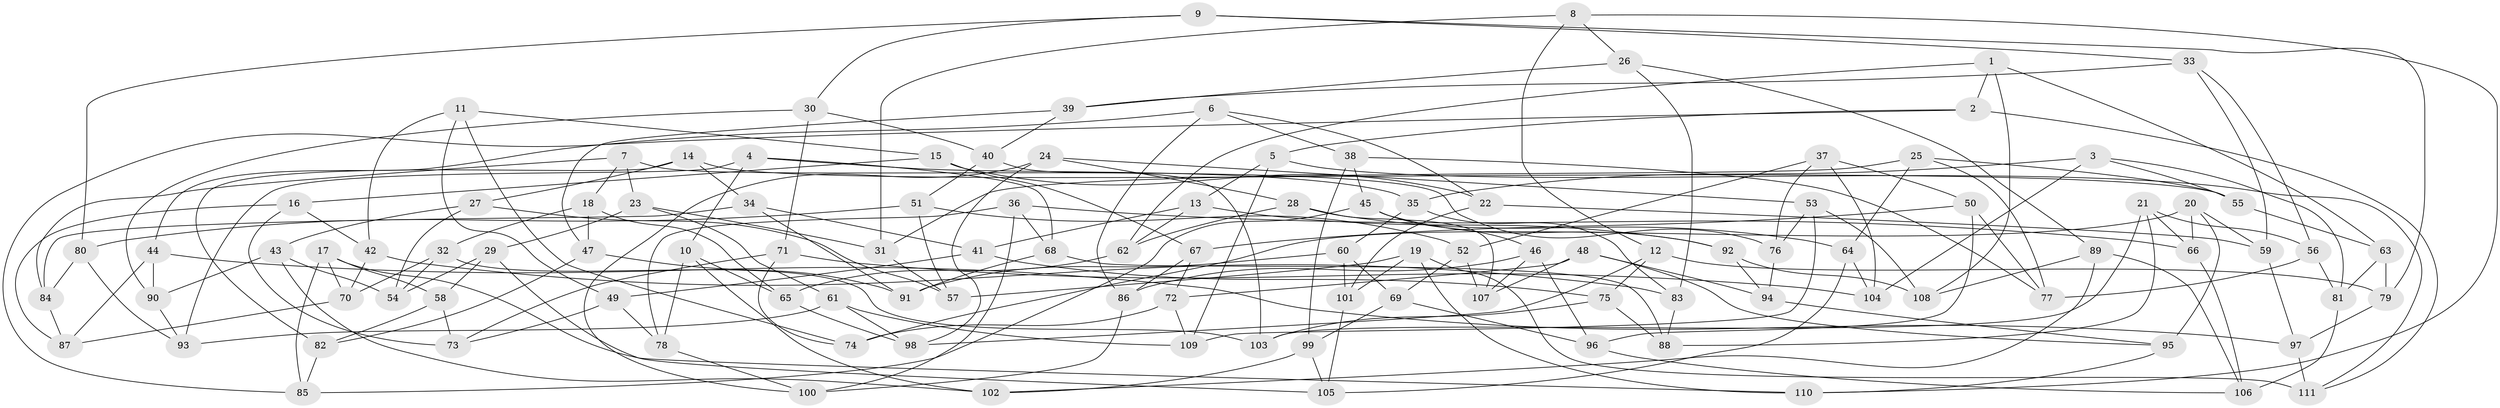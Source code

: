// coarse degree distribution, {4: 0.4, 5: 0.07142857142857142, 6: 0.5142857142857142, 3: 0.014285714285714285}
// Generated by graph-tools (version 1.1) at 2025/42/03/06/25 10:42:24]
// undirected, 111 vertices, 222 edges
graph export_dot {
graph [start="1"]
  node [color=gray90,style=filled];
  1;
  2;
  3;
  4;
  5;
  6;
  7;
  8;
  9;
  10;
  11;
  12;
  13;
  14;
  15;
  16;
  17;
  18;
  19;
  20;
  21;
  22;
  23;
  24;
  25;
  26;
  27;
  28;
  29;
  30;
  31;
  32;
  33;
  34;
  35;
  36;
  37;
  38;
  39;
  40;
  41;
  42;
  43;
  44;
  45;
  46;
  47;
  48;
  49;
  50;
  51;
  52;
  53;
  54;
  55;
  56;
  57;
  58;
  59;
  60;
  61;
  62;
  63;
  64;
  65;
  66;
  67;
  68;
  69;
  70;
  71;
  72;
  73;
  74;
  75;
  76;
  77;
  78;
  79;
  80;
  81;
  82;
  83;
  84;
  85;
  86;
  87;
  88;
  89;
  90;
  91;
  92;
  93;
  94;
  95;
  96;
  97;
  98;
  99;
  100;
  101;
  102;
  103;
  104;
  105;
  106;
  107;
  108;
  109;
  110;
  111;
  1 -- 62;
  1 -- 63;
  1 -- 2;
  1 -- 108;
  2 -- 85;
  2 -- 5;
  2 -- 111;
  3 -- 35;
  3 -- 55;
  3 -- 104;
  3 -- 81;
  4 -- 35;
  4 -- 93;
  4 -- 10;
  4 -- 68;
  5 -- 13;
  5 -- 109;
  5 -- 111;
  6 -- 86;
  6 -- 38;
  6 -- 22;
  6 -- 44;
  7 -- 76;
  7 -- 84;
  7 -- 23;
  7 -- 18;
  8 -- 12;
  8 -- 26;
  8 -- 31;
  8 -- 110;
  9 -- 33;
  9 -- 30;
  9 -- 80;
  9 -- 79;
  10 -- 65;
  10 -- 78;
  10 -- 102;
  11 -- 49;
  11 -- 42;
  11 -- 15;
  11 -- 74;
  12 -- 98;
  12 -- 79;
  12 -- 75;
  13 -- 62;
  13 -- 41;
  13 -- 92;
  14 -- 82;
  14 -- 55;
  14 -- 27;
  14 -- 34;
  15 -- 22;
  15 -- 16;
  15 -- 67;
  16 -- 87;
  16 -- 42;
  16 -- 73;
  17 -- 70;
  17 -- 85;
  17 -- 58;
  17 -- 110;
  18 -- 32;
  18 -- 47;
  18 -- 65;
  19 -- 101;
  19 -- 111;
  19 -- 110;
  19 -- 57;
  20 -- 66;
  20 -- 59;
  20 -- 95;
  20 -- 74;
  21 -- 56;
  21 -- 66;
  21 -- 88;
  21 -- 103;
  22 -- 59;
  22 -- 101;
  23 -- 31;
  23 -- 29;
  23 -- 61;
  24 -- 100;
  24 -- 98;
  24 -- 53;
  24 -- 28;
  25 -- 77;
  25 -- 55;
  25 -- 31;
  25 -- 64;
  26 -- 89;
  26 -- 39;
  26 -- 83;
  27 -- 43;
  27 -- 57;
  27 -- 54;
  28 -- 62;
  28 -- 107;
  28 -- 64;
  29 -- 54;
  29 -- 58;
  29 -- 105;
  30 -- 71;
  30 -- 40;
  30 -- 90;
  31 -- 57;
  32 -- 103;
  32 -- 70;
  32 -- 54;
  33 -- 56;
  33 -- 39;
  33 -- 59;
  34 -- 91;
  34 -- 41;
  34 -- 84;
  35 -- 60;
  35 -- 83;
  36 -- 68;
  36 -- 78;
  36 -- 66;
  36 -- 100;
  37 -- 50;
  37 -- 104;
  37 -- 76;
  37 -- 52;
  38 -- 77;
  38 -- 45;
  38 -- 99;
  39 -- 40;
  39 -- 47;
  40 -- 103;
  40 -- 51;
  41 -- 75;
  41 -- 49;
  42 -- 70;
  42 -- 83;
  43 -- 54;
  43 -- 90;
  43 -- 102;
  44 -- 97;
  44 -- 90;
  44 -- 87;
  45 -- 92;
  45 -- 46;
  45 -- 85;
  46 -- 96;
  46 -- 86;
  46 -- 107;
  47 -- 82;
  47 -- 91;
  48 -- 107;
  48 -- 94;
  48 -- 95;
  48 -- 72;
  49 -- 73;
  49 -- 78;
  50 -- 77;
  50 -- 67;
  50 -- 96;
  51 -- 52;
  51 -- 80;
  51 -- 57;
  52 -- 107;
  52 -- 69;
  53 -- 76;
  53 -- 108;
  53 -- 109;
  55 -- 63;
  56 -- 81;
  56 -- 77;
  58 -- 82;
  58 -- 73;
  59 -- 97;
  60 -- 91;
  60 -- 101;
  60 -- 69;
  61 -- 98;
  61 -- 109;
  61 -- 93;
  62 -- 65;
  63 -- 79;
  63 -- 81;
  64 -- 104;
  64 -- 105;
  65 -- 98;
  66 -- 106;
  67 -- 86;
  67 -- 72;
  68 -- 88;
  68 -- 91;
  69 -- 99;
  69 -- 96;
  70 -- 87;
  71 -- 104;
  71 -- 73;
  71 -- 74;
  72 -- 109;
  72 -- 74;
  75 -- 88;
  75 -- 103;
  76 -- 94;
  78 -- 100;
  79 -- 97;
  80 -- 93;
  80 -- 84;
  81 -- 106;
  82 -- 85;
  83 -- 88;
  84 -- 87;
  86 -- 100;
  89 -- 108;
  89 -- 106;
  89 -- 102;
  90 -- 93;
  92 -- 108;
  92 -- 94;
  94 -- 95;
  95 -- 110;
  96 -- 106;
  97 -- 111;
  99 -- 102;
  99 -- 105;
  101 -- 105;
}
